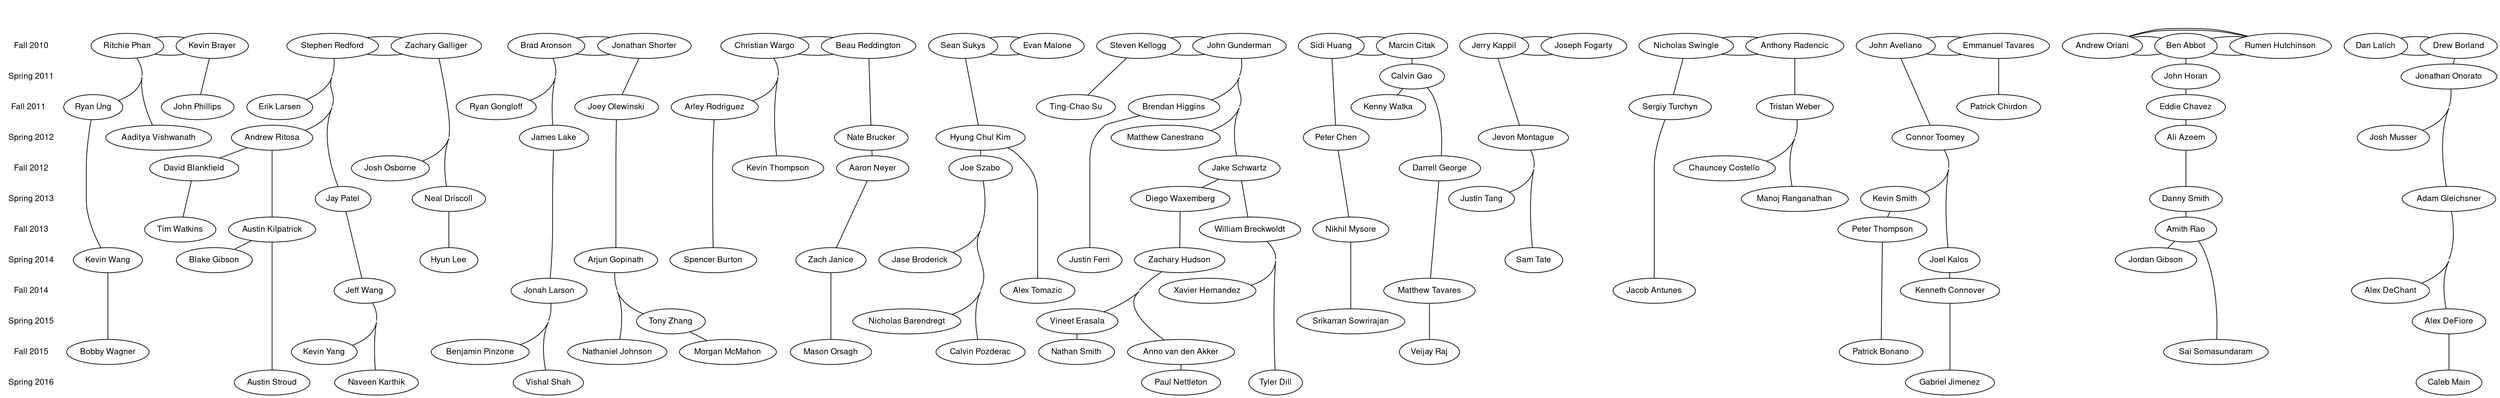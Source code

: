 /******************************************
 * Deta Chi of CWRU Brotherhood tree.     *
 *                                        *
 * Based on the work of the               *
 * Beta Nu of Theta Chi Brotherhood tree. *
 *                                        *
 * This language has a C-like grammar and *
 * commenting system.			  *
 *****************************************/
digraph brotherhood {
	ranksep=0; // minimum separation between ranks
	concentrate=true; // gives a more flowing edge pattern
	ratio=compress; // optimizes for horizontal space
	size="50,50"; // gives it a square shape
	/* This first block represents a timeline on the left side. */
	{
		// Change font to something appropriate for your system
		node [shape=plaintext, fontname="Nimbus Sans 1", fontsize=12];
		edge [style=invis];
                "" -> "Fall 2010" -> "Spring 2011" -> "Fall 2011" -> "Spring 2012" -> "Fall 2012" -> "Spring 2013" -> "Fall 2013" -> "Spring 2014" -> "Fall 2014" -> "Spring 2015" -> "Fall 2015" -> "Spring 2016";
	}
	/* This lists who was in which pledge class so that everyone from each pledge class is in the same rank. */
	node [color=black, shape=ellipse, fontname="Nimbus Sans 1", fontsize=12];
	edge [arrowhead=none, arrowtail=none];

    { rank = same; "Fall 2010"; "Ritchie Phan"; "Stephen Redford"; "Zachary Galliger"; "Brad Aronson"; "Christian Wargo"; "Sean Sukys"; "Steven Kellogg"; "Kevin Brayer"; "Sidi Huang"; "Jerry Kappil"; "Nicholas Swingle"; "Jonathan Shorter"; "Anthony Radencic"; "John Avellano"; "Andrew Oriani"; "John Gunderman"; "Beau Reddington"; "Dan Lalich"; "Evan Malone"; "Ben Abbot"; "Drew Borland"; "Marcin Citak"; "Joseph Fogarty"; "Emmanuel Tavares"; "Rumen Hutchinson"}
    { rank = same; "Spring 2011"; "John Horan"; "Jonathan Onorato"; "Calvin Gao";}
	{ rank = same; "Fall 2011"; "Joey Olewinski"; "Ryan Ung"; "Eddie Chavez"; "Ting-Chao Su"; "Tristan Weber"; "Erik Larsen"; "Brendan Higgins"; "Patrick Chirdon"; "Arley Rodriguez"; "Sergiy Turchyn"; "John Phillips"; "Kenny Watka"; "Ryan Gongloff"}
	{ rank = same; "Spring 2012"; "Matthew Canestrano"; "Andrew Ritosa"; "Connor Toomey"; "Jevon Montague"; "Ali Azeem"; "Peter Chen"; "Josh Musser"; "James Lake"; "Hyung Chul Kim"; "Nate Brucker"; "Aaditya Vishwanath"}
    { rank = same; "Fall 2012"; "Jake Schwartz"; "Joe Szabo"; "Kevin Thompson"; "Darrell George"; "Aaron Neyer"; "Josh Osborne"; "Chauncey Costello"; "David Blankfield";}
    { rank = same; "Spring 2013"; "Danny Smith"; "Manoj Ranganathan";  "Neal Driscoll"; "Jay Patel"; "Diego Waxemberg"; "Adam Gleichsner"; "Justin Tang"; "Kevin Smith"; }
    { rank = same; "Fall 2013"; "William Breckwoldt"; "Nikhil Mysore"; "Austin Kilpatrick"; "Tim Watkins"; "Amith Rao"; "Peter Thompson"; }
    { rank = same; "Spring 2014"; "Jase Broderick"; "Spencer Burton"; "Justin Ferri"; "Blake Gibson"; "Jordan Gibson"; "Arjun Gopinath"; "Zachary Hudson"; "Joel Kalos"; "Sam Tate"; "Kevin Wang"; "Hyun Lee"; "Zach Janice"; }
    { rank = same; "Fall 2014"; "Jeff Wang"; "Jonah Larson"; "Alex Tomazic"; "Xavier Hernandez"; "Matthew Tavares"; "Jacob Antunes"; "Kenneth Connover"; "Alex DeChant"; }
    { rank = same; "Spring 2015"; "Vineet Erasala"; "Srikarran Sowrirajan"; "Nicholas Barendregt"; "Alex DeFiore";}
    { rank = same; "Fall 2015"; "Patrick Bonano"; "Nathan Smith"; "Veijay Raj"; "Bobby Wagner"; "Anno van den Akker"; "Mason Orsagh"; "Sai Somasundaram"; "Nathaniel Johnson"; "Calvin Pozderac"; "Benjamin Pinzone"; "Kevin Yang"; "Morgan McMahon";}
    { rank = same; "Spring 2016"; "Tyler Dill"; "Gabriel Jimenez"; "Naveen Karthik"; "Caleb Main"; "Paul Nettleton"; "Vishal Shah"; "Austin Stroud";}

	/* Big brother -> Little brother */
        /* Co-bros have connections in both directions */
        "Ritchie Phan" -> "Kevin Brayer";
        "Stephen Redford" -> "Zachary Galliger";
        "Zachary Galliger" -> "Stephen Redford";
        "Brad Aronson" -> "Jonathan Shorter";
        "Christian Wargo" -> "Beau Reddington";
        "Sean Sukys" -> "Evan Malone";
        "Evan Malone" -> "Sean Sukys";
        "Steven Kellogg" -> "John Gunderman";
        "Jonathan Shorter" -> "Joey Olewinski";
        "Ritchie Phan" -> "Ryan Ung";
        "Ben Abbot" -> "John Horan";
        "John Horan" -> "Eddie Chavez";
        "Kevin Brayer" -> "Ritchie Phan";
        "Drew Borland" ->"Jonathan Onorato";
        "Marcin Citak" -> "Sidi Huang";
        "Sidi Huang" -> "Marcin Citak";
        "Marcin Citak" -> "Calvin Gao";
        "Jerry Kappil" -> "Joseph Fogarty";
        "Joseph Fogarty" -> "Jerry Kappil";
        "Steven Kellogg" -> "Ting-Chao Su";
        "Nicholas Swingle" -> "Anthony Radencic";
        "Anthony Radencic"-> "Tristan Weber";
        "Jonathan Shorter" -> "Brad Aronson";
        "Anthony Radencic" -> "Nicholas Swingle";
        "John Avellano" -> "Emmanuel Tavares";
        "Emmanuel Tavares" -> "John Avellano";
        "Andrew Oriani" -> "Ben Abbot";
        "Ben Abbot" -> "Andrew Oriani";
        "John Gunderman" -> "Steven Kellogg";
        "Beau Reddington" -> "Christian Wargo";
        "Dan Lalich" -> "Drew Borland";
        "Drew Borland" -> "Dan Lalich";
        "Stephen Redford" -> "Erik Larsen";
        "John Gunderman" -> "Brendan Higgins";
        "Emmanuel Tavares" -> "Patrick Chirdon";
        "Christian Wargo" -> "Arley Rodriguez";
        "Nicholas Swingle" -> "Sergiy Turchyn";
        "Kevin Brayer" -> "John Phillips";
        "John Gunderman" -> "Matthew Canestrano";
        "Stephen Redford" -> "Andrew Ritosa";
        "John Avellano" -> "Connor Toomey";
        "Jerry Kappil" -> "Jevon Montague";
        "Eddie Chavez" -> "Ali Azeem";
        "Sidi Huang" -> "Peter Chen";
        "Jonathan Onorato" -> "Josh Musser";
        "Brad Aronson" -> "James Lake";
        "Sean Sukys" -> "Hyung Chul Kim";
        "Beau Reddington" -> "Nate Brucker";
        "Ritchie Phan" -> "Aaditya Vishwanath";
        "Rumen Hutchinson" -> "Ben Abbot";
        "Ben Abbot" -> "Rumen Hutchinson";
        "Rumen Hutchinson" -> "Andrew Oriani";
        "Andrew Oriani" -> "Rumen Hutchinson";
        "Calvin Gao" -> "Kenny Watka";
        "Brad Aronson" -> "Ryan Gongloff";
        "John Gunderman" -> "Jake Schwartz";
        "Anthony Radencic"
        "Hyung Chul Kim" -> "Joe Szabo";
        "Christian Wargo" -> "Kevin Thompson";
        "Nate Brucker" -> "Aaron Neyer";
        "Zachary Galliger" -> "Josh Osborne";
        "Tristan Weber" -> "Chauncey Costello";
        "Andrew Ritosa" -> "David Blankfield";
        "Calvin Gao" -> "Darrell George";
        "Ali Azeem" -> "Danny Smith";
        "Tristan Weber" -> "Manoj Ranganathan";
        "Zachary Galliger" -> "Neal Driscoll";
        "Stephen Redford" -> "Jay Patel";
        "Jake Schwartz" -> "Diego Waxemberg";
        "Jonathan Onorato" -> "Adam Gleichsner";
        "Jevon Montague" -> "Justin Tang";
        "Connor Toomey" -> "Kevin Smith";
        "Jake Schwartz" -> "William Breckwoldt";
        "Peter Chen" -> "Nikhil Mysore";
        "Kevin Smith" -> "Peter Thompson";
        "Andrew Ritosa" -> "Austin Kilpatrick";
        "David Blankfield" -> "Tim Watkins";
        "Danny Smith" -> "Amith Rao";
        "Joe Szabo" -> "Jase Broderick";
        "Arley Rodriguez" -> "Spencer Burton";
        "Brendan Higgins" -> "Justin Ferri";
        "Austin Kilpatrick" -> "Blake Gibson";
        "Amith Rao" -> "Jordan Gibson";
        "Joey Olewinski" -> "Arjun Gopinath";
        "Diego Waxemberg" -> "Zachary Hudson";
        "Connor Toomey" -> "Joel Kalos";
        "Jevon Montague" -> "Sam Tate";
        "Ryan Ung" -> "Kevin Wang";
        "Neal Driscoll" -> "Hyun Lee";
        "Aaron Neyer" -> "Zach Janice";
        "Jay Patel" -> "Jeff Wang";
        "James Lake" -> "Jonah Larson";
        "Arjun Gopinath" -> "Tony Zhang";
        "Hyung Chul Kim" -> "Alex Tomazic";
        "William Breckwoldt" -> "Xavier Hernandez";
        "Darrell George" -> "Matthew Tavares";
        "Sergiy Turchyn" -> "Jacob Antunes";
        "Joel Kalos" -> "Kenneth Connover";
        "Adam Gleichsner" -> "Alex DeChant";
        "Adam Gleichsner" -> "Alex DeFiore";
        "Joe Szabo" -> "Nicholas Barendregt";
        "Nikhil Mysore" -> "Srikarran Sowrirajan";
        "Zachary Hudson" -> "Vineet Erasala";
        "Peter Thompson" -> "Patrick Bonano";
        "Vineet Erasala" -> "Nathan Smith";
        "Matthew Tavares" -> "Veijay Raj";
        "Kevin Wang" -> "Bobby Wagner";
        "Zachary Hudson" -> "Anno van den Akker";
        "Zach Janice" -> "Mason Orsagh";
        "Amith Rao" -> "Sai Somasundaram";
        "Arjun Gopinath" -> "Nathaniel Johnson";
        "Joe Szabo" -> "Calvin Pozderac";
        "Jonah Larson" -> "Benjamin Pinzone";
        "Jeff Wang" -> "Kevin Yang";
        "Tony Zhang" -> "Morgan McMahon";
        "William Breckwoldt" -> "Tyler Dill";
        "Kenneth Connover" -> "Gabriel Jimenez";
        "Jeff Wang" -> "Naveen Karthik";
        "Alex DeFiore" -> "Caleb Main";
        "Anno van den Akker" -> "Paul Nettleton";
        "Jonah Larson" -> "Vishal Shah";
        "Austin Kilpatrick" -> "Austin Stroud";

}
